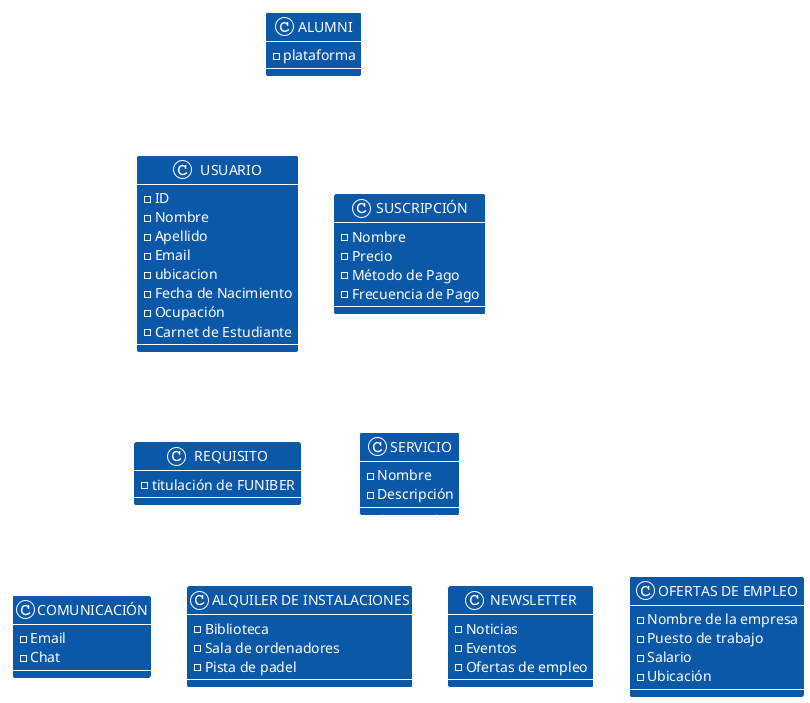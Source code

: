 @startuml AlumniModel

!theme amiga
skinparam backgroundColor transparent
skinparam defaultFontName Arial

class ALUMNI {
   - plataforma
}

class USUARIO {
    - ID
    - Nombre 
    - Apellido 
    - Email 
    - ubicacion 
    - Fecha de Nacimiento 
    - Ocupación
    - Carnet de Estudiante
}

class REQUISITO {
    - titulación de FUNIBER
}

class SUSCRIPCIÓN {
    - Nombre 
    - Precio 
    - Método de Pago
    - Frecuencia de Pago
}

class SERVICIO {
    - Nombre 
    - Descripción 
}

class COMUNICACIÓN {
    - Email
    - Chat
}

class "ALQUILER DE INSTALACIONES" {
    - Biblioteca
    - Sala de ordenadores
    - Pista de padel
}

class NEWSLETTER {
    - Noticias
    - Eventos
    - Ofertas de empleo
}

class "OFERTAS DE EMPLEO" {
    - Nombre de la empresa
    - Puesto de trabajo
    - Salario
    - Ubicación
}

ALUMNI -- USUARIO : tiene
ALUMNI -- SUSCRIPCIÓN : ofrece
SUSCRIPCIÓN -- SERVICIO : incluye
USUARIO -- REQUISITO : cumple


SERVICIO <|-- "COMUNICACIÓN"
SERVICIO <|-- "ALQUILER DE INSTALACIONES"
SERVICIO <|-- "NEWSLETTER"
SERVICIO <|-- "OFERTAS DE EMPLEO"

@enduml